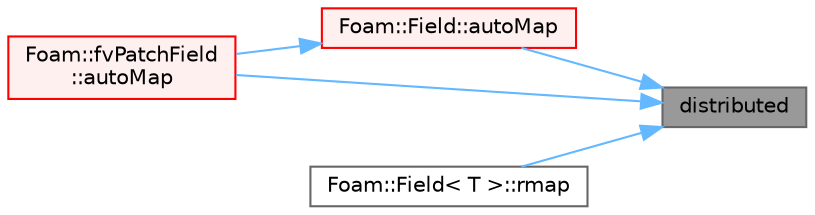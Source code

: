 digraph "distributed"
{
 // LATEX_PDF_SIZE
  bgcolor="transparent";
  edge [fontname=Helvetica,fontsize=10,labelfontname=Helvetica,labelfontsize=10];
  node [fontname=Helvetica,fontsize=10,shape=box,height=0.2,width=0.4];
  rankdir="RL";
  Node1 [id="Node000001",label="distributed",height=0.2,width=0.4,color="gray40", fillcolor="grey60", style="filled", fontcolor="black",tooltip=" "];
  Node1 -> Node2 [id="edge1_Node000001_Node000002",dir="back",color="steelblue1",style="solid",tooltip=" "];
  Node2 [id="Node000002",label="Foam::Field::autoMap",height=0.2,width=0.4,color="red", fillcolor="#FFF0F0", style="filled",URL="$classFoam_1_1Field.html#a4e1ad0c02ab6adecdf8edff203159e4c",tooltip=" "];
  Node2 -> Node7 [id="edge2_Node000002_Node000007",dir="back",color="steelblue1",style="solid",tooltip=" "];
  Node7 [id="Node000007",label="Foam::fvPatchField\l::autoMap",height=0.2,width=0.4,color="red", fillcolor="#FFF0F0", style="filled",URL="$classFoam_1_1fvPatchField.html#a0ab0c43ce90d756c88dd81e3d0a9eef5",tooltip=" "];
  Node1 -> Node7 [id="edge3_Node000001_Node000007",dir="back",color="steelblue1",style="solid",tooltip=" "];
  Node1 -> Node38 [id="edge4_Node000001_Node000038",dir="back",color="steelblue1",style="solid",tooltip=" "];
  Node38 [id="Node000038",label="Foam::Field\< T \>::rmap",height=0.2,width=0.4,color="grey40", fillcolor="white", style="filled",URL="$classFoam_1_1Field.html#ad60fac956939884958b1ce8de7be890d",tooltip=" "];
}
